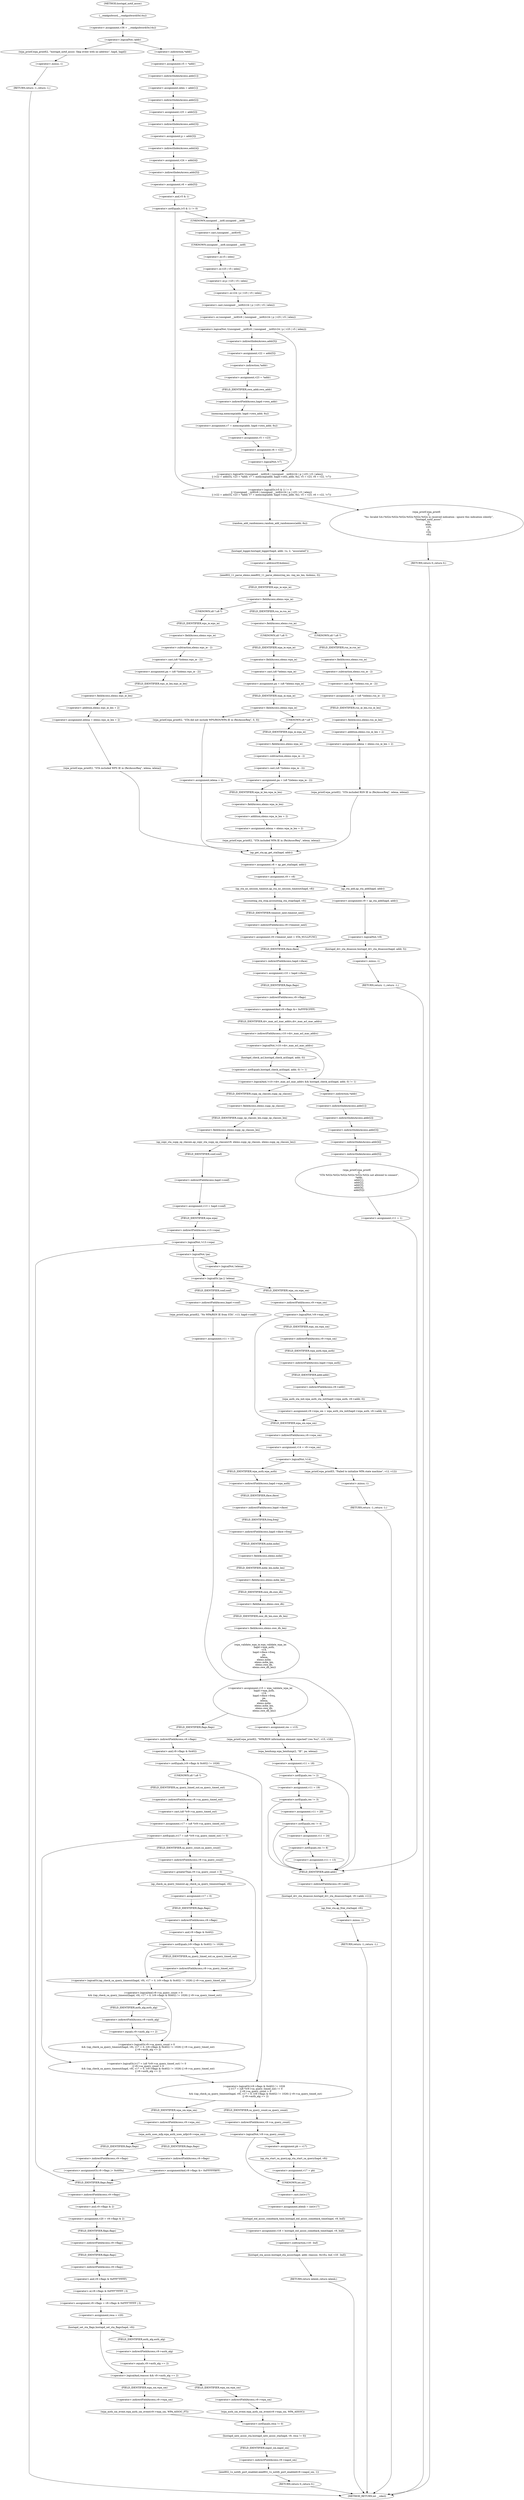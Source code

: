 digraph hostapd_notif_assoc {  
"1000168" [label = "(<operator>.assignment,v36 = __readgsdword(0x14u))" ]
"1000170" [label = "(__readgsdword,__readgsdword(0x14u))" ]
"1000173" [label = "(<operator>.logicalNot,!addr)" ]
"1000176" [label = "(wpa_printf,wpa_printf(2, \"hostapd_notif_assoc: Skip event with no address\", hapd, hapd))" ]
"1000181" [label = "(RETURN,return -1;,return -1;)" ]
"1000182" [label = "(<operator>.minus,-1)" ]
"1000184" [label = "(<operator>.assignment,v5 = *addr)" ]
"1000186" [label = "(<operator>.indirection,*addr)" ]
"1000188" [label = "(<operator>.assignment,ielen = addr[1])" ]
"1000190" [label = "(<operator>.indirectIndexAccess,addr[1])" ]
"1000193" [label = "(<operator>.assignment,v25 = addr[2])" ]
"1000195" [label = "(<operator>.indirectIndexAccess,addr[2])" ]
"1000198" [label = "(<operator>.assignment,p = addr[3])" ]
"1000200" [label = "(<operator>.indirectIndexAccess,addr[3])" ]
"1000203" [label = "(<operator>.assignment,v24 = addr[4])" ]
"1000205" [label = "(<operator>.indirectIndexAccess,addr[4])" ]
"1000208" [label = "(<operator>.assignment,v6 = addr[5])" ]
"1000210" [label = "(<operator>.indirectIndexAccess,addr[5])" ]
"1000214" [label = "(<operator>.logicalOr,(v5 & 1) != 0\n    || !((unsigned __int8)v6 | (unsigned __int8)(v24 | p | v25 | v5 | ielen))\n    || (v22 = addr[5], v23 = *addr, v7 = memcmp(addr, hapd->own_addr, 6u), v5 = v23, v6 = v22, !v7))" ]
"1000215" [label = "(<operator>.notEquals,(v5 & 1) != 0)" ]
"1000216" [label = "(<operator>.and,v5 & 1)" ]
"1000220" [label = "(<operator>.logicalOr,!((unsigned __int8)v6 | (unsigned __int8)(v24 | p | v25 | v5 | ielen))\n    || (v22 = addr[5], v23 = *addr, v7 = memcmp(addr, hapd->own_addr, 6u), v5 = v23, v6 = v22, !v7))" ]
"1000221" [label = "(<operator>.logicalNot,!((unsigned __int8)v6 | (unsigned __int8)(v24 | p | v25 | v5 | ielen)))" ]
"1000222" [label = "(<operator>.or,(unsigned __int8)v6 | (unsigned __int8)(v24 | p | v25 | v5 | ielen))" ]
"1000223" [label = "(<operator>.cast,(unsigned __int8)v6)" ]
"1000224" [label = "(UNKNOWN,unsigned __int8,unsigned __int8)" ]
"1000226" [label = "(<operator>.cast,(unsigned __int8)(v24 | p | v25 | v5 | ielen))" ]
"1000227" [label = "(UNKNOWN,unsigned __int8,unsigned __int8)" ]
"1000228" [label = "(<operator>.or,v24 | p | v25 | v5 | ielen)" ]
"1000230" [label = "(<operator>.or,p | v25 | v5 | ielen)" ]
"1000232" [label = "(<operator>.or,v25 | v5 | ielen)" ]
"1000234" [label = "(<operator>.or,v5 | ielen)" ]
"1000238" [label = "(<operator>.assignment,v22 = addr[5])" ]
"1000240" [label = "(<operator>.indirectIndexAccess,addr[5])" ]
"1000244" [label = "(<operator>.assignment,v23 = *addr)" ]
"1000246" [label = "(<operator>.indirection,*addr)" ]
"1000249" [label = "(<operator>.assignment,v7 = memcmp(addr, hapd->own_addr, 6u))" ]
"1000251" [label = "(memcmp,memcmp(addr, hapd->own_addr, 6u))" ]
"1000253" [label = "(<operator>.indirectFieldAccess,hapd->own_addr)" ]
"1000255" [label = "(FIELD_IDENTIFIER,own_addr,own_addr)" ]
"1000258" [label = "(<operator>.assignment,v5 = v23)" ]
"1000262" [label = "(<operator>.assignment,v6 = v22)" ]
"1000265" [label = "(<operator>.logicalNot,!v7)" ]
"1000268" [label = "(wpa_printf,wpa_printf(\n      2,\n      \"%s: Invalid SA=%02x:%02x:%02x:%02x:%02x:%02x in received indication - ignore this indication silently\",\n      \"hostapd_notif_assoc\",\n      v5,\n      ielen,\n      v25,\n      p,\n      v24,\n      v6))" ]
"1000278" [label = "(RETURN,return 0;,return 0;)" ]
"1000280" [label = "(random_add_randomness,random_add_randomness(addr, 6u))" ]
"1000283" [label = "(hostapd_logger,hostapd_logger(hapd, addr, 1u, 2, \"associated\"))" ]
"1000289" [label = "(ieee802_11_parse_elems,ieee802_11_parse_elems(req_ies, req_ies_len, &elems, 0))" ]
"1000292" [label = "(<operator>.addressOf,&elems)" ]
"1000296" [label = "(<operator>.fieldAccess,elems.wps_ie)" ]
"1000298" [label = "(FIELD_IDENTIFIER,wps_ie,wps_ie)" ]
"1000300" [label = "(<operator>.assignment,pa = (u8 *)(elems.wps_ie - 2))" ]
"1000302" [label = "(<operator>.cast,(u8 *)(elems.wps_ie - 2))" ]
"1000303" [label = "(UNKNOWN,u8 *,u8 *)" ]
"1000304" [label = "(<operator>.subtraction,elems.wps_ie - 2)" ]
"1000305" [label = "(<operator>.fieldAccess,elems.wps_ie)" ]
"1000307" [label = "(FIELD_IDENTIFIER,wps_ie,wps_ie)" ]
"1000309" [label = "(<operator>.assignment,ielena = elems.wps_ie_len + 2)" ]
"1000311" [label = "(<operator>.addition,elems.wps_ie_len + 2)" ]
"1000312" [label = "(<operator>.fieldAccess,elems.wps_ie_len)" ]
"1000314" [label = "(FIELD_IDENTIFIER,wps_ie_len,wps_ie_len)" ]
"1000316" [label = "(wpa_printf,wpa_printf(2, \"STA included WPS IE in (Re)AssocReq\", ielena, ielena))" ]
"1000323" [label = "(<operator>.fieldAccess,elems.rsn_ie)" ]
"1000325" [label = "(FIELD_IDENTIFIER,rsn_ie,rsn_ie)" ]
"1000327" [label = "(<operator>.assignment,pa = (u8 *)(elems.rsn_ie - 2))" ]
"1000329" [label = "(<operator>.cast,(u8 *)(elems.rsn_ie - 2))" ]
"1000330" [label = "(UNKNOWN,u8 *,u8 *)" ]
"1000331" [label = "(<operator>.subtraction,elems.rsn_ie - 2)" ]
"1000332" [label = "(<operator>.fieldAccess,elems.rsn_ie)" ]
"1000334" [label = "(FIELD_IDENTIFIER,rsn_ie,rsn_ie)" ]
"1000336" [label = "(<operator>.assignment,ielena = elems.rsn_ie_len + 2)" ]
"1000338" [label = "(<operator>.addition,elems.rsn_ie_len + 2)" ]
"1000339" [label = "(<operator>.fieldAccess,elems.rsn_ie_len)" ]
"1000341" [label = "(FIELD_IDENTIFIER,rsn_ie_len,rsn_ie_len)" ]
"1000343" [label = "(wpa_printf,wpa_printf(2, \"STA included RSN IE in (Re)AssocReq\", ielena, ielena))" ]
"1000350" [label = "(<operator>.assignment,pa = (u8 *)elems.wpa_ie)" ]
"1000352" [label = "(<operator>.cast,(u8 *)elems.wpa_ie)" ]
"1000353" [label = "(UNKNOWN,u8 *,u8 *)" ]
"1000354" [label = "(<operator>.fieldAccess,elems.wpa_ie)" ]
"1000356" [label = "(FIELD_IDENTIFIER,wpa_ie,wpa_ie)" ]
"1000358" [label = "(<operator>.fieldAccess,elems.wpa_ie)" ]
"1000360" [label = "(FIELD_IDENTIFIER,wpa_ie,wpa_ie)" ]
"1000362" [label = "(<operator>.assignment,pa = (u8 *)(elems.wpa_ie - 2))" ]
"1000364" [label = "(<operator>.cast,(u8 *)(elems.wpa_ie - 2))" ]
"1000365" [label = "(UNKNOWN,u8 *,u8 *)" ]
"1000366" [label = "(<operator>.subtraction,elems.wpa_ie - 2)" ]
"1000367" [label = "(<operator>.fieldAccess,elems.wpa_ie)" ]
"1000369" [label = "(FIELD_IDENTIFIER,wpa_ie,wpa_ie)" ]
"1000371" [label = "(<operator>.assignment,ielena = elems.wpa_ie_len + 2)" ]
"1000373" [label = "(<operator>.addition,elems.wpa_ie_len + 2)" ]
"1000374" [label = "(<operator>.fieldAccess,elems.wpa_ie_len)" ]
"1000376" [label = "(FIELD_IDENTIFIER,wpa_ie_len,wpa_ie_len)" ]
"1000378" [label = "(wpa_printf,wpa_printf(2, \"STA included WPA IE in (Re)AssocReq\", ielena, ielena))" ]
"1000385" [label = "(wpa_printf,wpa_printf(2, \"STA did not include WPS/RSN/WPA IE in (Re)AssocReq\", 0, 0))" ]
"1000390" [label = "(<operator>.assignment,ielena = 0)" ]
"1000393" [label = "(<operator>.assignment,v8 = ap_get_sta(hapd, addr))" ]
"1000395" [label = "(ap_get_sta,ap_get_sta(hapd, addr))" ]
"1000398" [label = "(<operator>.assignment,v9 = v8)" ]
"1000404" [label = "(ap_sta_no_session_timeout,ap_sta_no_session_timeout(hapd, v8))" ]
"1000407" [label = "(accounting_sta_stop,accounting_sta_stop(hapd, v9))" ]
"1000410" [label = "(<operator>.assignment,v9->timeout_next = STA_NULLFUNC)" ]
"1000411" [label = "(<operator>.indirectFieldAccess,v9->timeout_next)" ]
"1000413" [label = "(FIELD_IDENTIFIER,timeout_next,timeout_next)" ]
"1000417" [label = "(<operator>.assignment,v9 = ap_sta_add(hapd, addr))" ]
"1000419" [label = "(ap_sta_add,ap_sta_add(hapd, addr))" ]
"1000423" [label = "(<operator>.logicalNot,!v9)" ]
"1000426" [label = "(hostapd_drv_sta_disassoc,hostapd_drv_sta_disassoc(hapd, addr, 5))" ]
"1000430" [label = "(RETURN,return -1;,return -1;)" ]
"1000431" [label = "(<operator>.minus,-1)" ]
"1000433" [label = "(<operator>.assignment,v10 = hapd->iface)" ]
"1000435" [label = "(<operator>.indirectFieldAccess,hapd->iface)" ]
"1000437" [label = "(FIELD_IDENTIFIER,iface,iface)" ]
"1000438" [label = "(<operators>.assignmentAnd,v9->flags &= 0xFFFECFFF)" ]
"1000439" [label = "(<operator>.indirectFieldAccess,v9->flags)" ]
"1000441" [label = "(FIELD_IDENTIFIER,flags,flags)" ]
"1000444" [label = "(<operator>.logicalAnd,!v10->drv_max_acl_mac_addrs && hostapd_check_acl(hapd, addr, 0) != 1)" ]
"1000445" [label = "(<operator>.logicalNot,!v10->drv_max_acl_mac_addrs)" ]
"1000446" [label = "(<operator>.indirectFieldAccess,v10->drv_max_acl_mac_addrs)" ]
"1000448" [label = "(FIELD_IDENTIFIER,drv_max_acl_mac_addrs,drv_max_acl_mac_addrs)" ]
"1000449" [label = "(<operator>.notEquals,hostapd_check_acl(hapd, addr, 0) != 1)" ]
"1000450" [label = "(hostapd_check_acl,hostapd_check_acl(hapd, addr, 0))" ]
"1000456" [label = "(wpa_printf,wpa_printf(\n      3,\n      \"STA %02x:%02x:%02x:%02x:%02x:%02x not allowed to connect\",\n      *addr,\n      addr[1],\n      addr[2],\n      addr[3],\n      addr[4],\n      addr[5]))" ]
"1000459" [label = "(<operator>.indirection,*addr)" ]
"1000461" [label = "(<operator>.indirectIndexAccess,addr[1])" ]
"1000464" [label = "(<operator>.indirectIndexAccess,addr[2])" ]
"1000467" [label = "(<operator>.indirectIndexAccess,addr[3])" ]
"1000470" [label = "(<operator>.indirectIndexAccess,addr[4])" ]
"1000473" [label = "(<operator>.indirectIndexAccess,addr[5])" ]
"1000476" [label = "(<operator>.assignment,v11 = 1)" ]
"1000480" [label = "(hostapd_drv_sta_disassoc,hostapd_drv_sta_disassoc(hapd, v9->addr, v11))" ]
"1000482" [label = "(<operator>.indirectFieldAccess,v9->addr)" ]
"1000484" [label = "(FIELD_IDENTIFIER,addr,addr)" ]
"1000486" [label = "(ap_free_sta,ap_free_sta(hapd, v9))" ]
"1000489" [label = "(RETURN,return -1;,return -1;)" ]
"1000490" [label = "(<operator>.minus,-1)" ]
"1000492" [label = "(ap_copy_sta_supp_op_classes,ap_copy_sta_supp_op_classes(v9, elems.supp_op_classes, elems.supp_op_classes_len))" ]
"1000494" [label = "(<operator>.fieldAccess,elems.supp_op_classes)" ]
"1000496" [label = "(FIELD_IDENTIFIER,supp_op_classes,supp_op_classes)" ]
"1000497" [label = "(<operator>.fieldAccess,elems.supp_op_classes_len)" ]
"1000499" [label = "(FIELD_IDENTIFIER,supp_op_classes_len,supp_op_classes_len)" ]
"1000500" [label = "(<operator>.assignment,v13 = hapd->conf)" ]
"1000502" [label = "(<operator>.indirectFieldAccess,hapd->conf)" ]
"1000504" [label = "(FIELD_IDENTIFIER,conf,conf)" ]
"1000506" [label = "(<operator>.logicalNot,!v13->wpa)" ]
"1000507" [label = "(<operator>.indirectFieldAccess,v13->wpa)" ]
"1000509" [label = "(FIELD_IDENTIFIER,wpa,wpa)" ]
"1000512" [label = "(<operator>.assignment,v20 = v9->flags & 2)" ]
"1000514" [label = "(<operator>.and,v9->flags & 2)" ]
"1000515" [label = "(<operator>.indirectFieldAccess,v9->flags)" ]
"1000517" [label = "(FIELD_IDENTIFIER,flags,flags)" ]
"1000519" [label = "(<operator>.assignment,v9->flags = v9->flags & 0xFFF7FFFF | 3)" ]
"1000520" [label = "(<operator>.indirectFieldAccess,v9->flags)" ]
"1000522" [label = "(FIELD_IDENTIFIER,flags,flags)" ]
"1000523" [label = "(<operator>.or,v9->flags & 0xFFF7FFFF | 3)" ]
"1000524" [label = "(<operator>.and,v9->flags & 0xFFF7FFFF)" ]
"1000525" [label = "(<operator>.indirectFieldAccess,v9->flags)" ]
"1000527" [label = "(FIELD_IDENTIFIER,flags,flags)" ]
"1000530" [label = "(<operator>.assignment,resa = v20)" ]
"1000533" [label = "(hostapd_set_sta_flags,hostapd_set_sta_flags(hapd, v9))" ]
"1000537" [label = "(<operator>.logicalAnd,reassoc && v9->auth_alg == 2)" ]
"1000539" [label = "(<operator>.equals,v9->auth_alg == 2)" ]
"1000540" [label = "(<operator>.indirectFieldAccess,v9->auth_alg)" ]
"1000542" [label = "(FIELD_IDENTIFIER,auth_alg,auth_alg)" ]
"1000544" [label = "(wpa_auth_sm_event,wpa_auth_sm_event(v9->wpa_sm, WPA_ASSOC_FT))" ]
"1000545" [label = "(<operator>.indirectFieldAccess,v9->wpa_sm)" ]
"1000547" [label = "(FIELD_IDENTIFIER,wpa_sm,wpa_sm)" ]
"1000550" [label = "(wpa_auth_sm_event,wpa_auth_sm_event(v9->wpa_sm, WPA_ASSOC))" ]
"1000551" [label = "(<operator>.indirectFieldAccess,v9->wpa_sm)" ]
"1000553" [label = "(FIELD_IDENTIFIER,wpa_sm,wpa_sm)" ]
"1000555" [label = "(hostapd_new_assoc_sta,hostapd_new_assoc_sta(hapd, v9, resa != 0))" ]
"1000558" [label = "(<operator>.notEquals,resa != 0)" ]
"1000561" [label = "(ieee802_1x_notify_port_enabled,ieee802_1x_notify_port_enabled(v9->eapol_sm, 1))" ]
"1000562" [label = "(<operator>.indirectFieldAccess,v9->eapol_sm)" ]
"1000564" [label = "(FIELD_IDENTIFIER,eapol_sm,eapol_sm)" ]
"1000566" [label = "(RETURN,return 0;,return 0;)" ]
"1000569" [label = "(<operator>.logicalOr,!pa || !ielena)" ]
"1000570" [label = "(<operator>.logicalNot,!pa)" ]
"1000572" [label = "(<operator>.logicalNot,!ielena)" ]
"1000575" [label = "(wpa_printf,wpa_printf(2, \"No WPA/RSN IE from STA\", v13, hapd->conf))" ]
"1000579" [label = "(<operator>.indirectFieldAccess,hapd->conf)" ]
"1000581" [label = "(FIELD_IDENTIFIER,conf,conf)" ]
"1000582" [label = "(<operator>.assignment,v11 = 13)" ]
"1000587" [label = "(<operator>.logicalNot,!v9->wpa_sm)" ]
"1000588" [label = "(<operator>.indirectFieldAccess,v9->wpa_sm)" ]
"1000590" [label = "(FIELD_IDENTIFIER,wpa_sm,wpa_sm)" ]
"1000591" [label = "(<operator>.assignment,v9->wpa_sm = wpa_auth_sta_init(hapd->wpa_auth, v9->addr, 0))" ]
"1000592" [label = "(<operator>.indirectFieldAccess,v9->wpa_sm)" ]
"1000594" [label = "(FIELD_IDENTIFIER,wpa_sm,wpa_sm)" ]
"1000595" [label = "(wpa_auth_sta_init,wpa_auth_sta_init(hapd->wpa_auth, v9->addr, 0))" ]
"1000596" [label = "(<operator>.indirectFieldAccess,hapd->wpa_auth)" ]
"1000598" [label = "(FIELD_IDENTIFIER,wpa_auth,wpa_auth)" ]
"1000599" [label = "(<operator>.indirectFieldAccess,v9->addr)" ]
"1000601" [label = "(FIELD_IDENTIFIER,addr,addr)" ]
"1000603" [label = "(<operator>.assignment,v14 = v9->wpa_sm)" ]
"1000605" [label = "(<operator>.indirectFieldAccess,v9->wpa_sm)" ]
"1000607" [label = "(FIELD_IDENTIFIER,wpa_sm,wpa_sm)" ]
"1000609" [label = "(<operator>.logicalNot,!v14)" ]
"1000612" [label = "(wpa_printf,wpa_printf(5, \"Failed to initialize WPA state machine\", v12, v12))" ]
"1000617" [label = "(RETURN,return -1;,return -1;)" ]
"1000618" [label = "(<operator>.minus,-1)" ]
"1000620" [label = "(<operator>.assignment,v15 = wpa_validate_wpa_ie(\n          hapd->wpa_auth,\n          v14,\n          hapd->iface->freq,\n          pa,\n          ielena,\n          elems.mdie,\n          elems.mdie_len,\n          elems.owe_dh,\n          elems.owe_dh_len))" ]
"1000622" [label = "(wpa_validate_wpa_ie,wpa_validate_wpa_ie(\n          hapd->wpa_auth,\n          v14,\n          hapd->iface->freq,\n          pa,\n          ielena,\n          elems.mdie,\n          elems.mdie_len,\n          elems.owe_dh,\n          elems.owe_dh_len))" ]
"1000623" [label = "(<operator>.indirectFieldAccess,hapd->wpa_auth)" ]
"1000625" [label = "(FIELD_IDENTIFIER,wpa_auth,wpa_auth)" ]
"1000627" [label = "(<operator>.indirectFieldAccess,hapd->iface->freq)" ]
"1000628" [label = "(<operator>.indirectFieldAccess,hapd->iface)" ]
"1000630" [label = "(FIELD_IDENTIFIER,iface,iface)" ]
"1000631" [label = "(FIELD_IDENTIFIER,freq,freq)" ]
"1000634" [label = "(<operator>.fieldAccess,elems.mdie)" ]
"1000636" [label = "(FIELD_IDENTIFIER,mdie,mdie)" ]
"1000637" [label = "(<operator>.fieldAccess,elems.mdie_len)" ]
"1000639" [label = "(FIELD_IDENTIFIER,mdie_len,mdie_len)" ]
"1000640" [label = "(<operator>.fieldAccess,elems.owe_dh)" ]
"1000642" [label = "(FIELD_IDENTIFIER,owe_dh,owe_dh)" ]
"1000643" [label = "(<operator>.fieldAccess,elems.owe_dh_len)" ]
"1000645" [label = "(FIELD_IDENTIFIER,owe_dh_len,owe_dh_len)" ]
"1000649" [label = "(<operator>.assignment,res = v15)" ]
"1000652" [label = "(wpa_printf,wpa_printf(2, \"WPA/RSN information element rejected? (res %u)\", v15, v16))" ]
"1000657" [label = "(wpa_hexdump,wpa_hexdump(2, \"IE\", pa, ielena))" ]
"1000662" [label = "(<operator>.assignment,v11 = 18)" ]
"1000666" [label = "(<operator>.notEquals,res != 2)" ]
"1000670" [label = "(<operator>.assignment,v11 = 19)" ]
"1000674" [label = "(<operator>.notEquals,res != 3)" ]
"1000678" [label = "(<operator>.assignment,v11 = 20)" ]
"1000682" [label = "(<operator>.notEquals,res != 4)" ]
"1000686" [label = "(<operator>.assignment,v11 = 24)" ]
"1000690" [label = "(<operator>.notEquals,res != 8)" ]
"1000693" [label = "(<operator>.assignment,v11 = 13)" ]
"1000698" [label = "(<operator>.logicalOr,(v9->flags & 0x402) != 1026\n    || (v17 = (u8 *)v9->sa_query_timed_out) != 0\n    || v9->sa_query_count > 0\n    && ((ap_check_sa_query_timeout(hapd, v9), v17 = 0, (v9->flags & 0x402) != 1026) || v9->sa_query_timed_out)\n    || v9->auth_alg == 2)" ]
"1000699" [label = "(<operator>.notEquals,(v9->flags & 0x402) != 1026)" ]
"1000700" [label = "(<operator>.and,v9->flags & 0x402)" ]
"1000701" [label = "(<operator>.indirectFieldAccess,v9->flags)" ]
"1000703" [label = "(FIELD_IDENTIFIER,flags,flags)" ]
"1000706" [label = "(<operator>.logicalOr,(v17 = (u8 *)v9->sa_query_timed_out) != 0\n    || v9->sa_query_count > 0\n    && ((ap_check_sa_query_timeout(hapd, v9), v17 = 0, (v9->flags & 0x402) != 1026) || v9->sa_query_timed_out)\n    || v9->auth_alg == 2)" ]
"1000707" [label = "(<operator>.notEquals,(v17 = (u8 *)v9->sa_query_timed_out) != 0)" ]
"1000708" [label = "(<operator>.assignment,v17 = (u8 *)v9->sa_query_timed_out)" ]
"1000710" [label = "(<operator>.cast,(u8 *)v9->sa_query_timed_out)" ]
"1000711" [label = "(UNKNOWN,u8 *,u8 *)" ]
"1000712" [label = "(<operator>.indirectFieldAccess,v9->sa_query_timed_out)" ]
"1000714" [label = "(FIELD_IDENTIFIER,sa_query_timed_out,sa_query_timed_out)" ]
"1000716" [label = "(<operator>.logicalOr,v9->sa_query_count > 0\n    && ((ap_check_sa_query_timeout(hapd, v9), v17 = 0, (v9->flags & 0x402) != 1026) || v9->sa_query_timed_out)\n    || v9->auth_alg == 2)" ]
"1000717" [label = "(<operator>.logicalAnd,v9->sa_query_count > 0\n    && ((ap_check_sa_query_timeout(hapd, v9), v17 = 0, (v9->flags & 0x402) != 1026) || v9->sa_query_timed_out))" ]
"1000718" [label = "(<operator>.greaterThan,v9->sa_query_count > 0)" ]
"1000719" [label = "(<operator>.indirectFieldAccess,v9->sa_query_count)" ]
"1000721" [label = "(FIELD_IDENTIFIER,sa_query_count,sa_query_count)" ]
"1000723" [label = "(<operator>.logicalOr,(ap_check_sa_query_timeout(hapd, v9), v17 = 0, (v9->flags & 0x402) != 1026) || v9->sa_query_timed_out)" ]
"1000725" [label = "(ap_check_sa_query_timeout,ap_check_sa_query_timeout(hapd, v9))" ]
"1000729" [label = "(<operator>.assignment,v17 = 0)" ]
"1000732" [label = "(<operator>.notEquals,(v9->flags & 0x402) != 1026)" ]
"1000733" [label = "(<operator>.and,v9->flags & 0x402)" ]
"1000734" [label = "(<operator>.indirectFieldAccess,v9->flags)" ]
"1000736" [label = "(FIELD_IDENTIFIER,flags,flags)" ]
"1000739" [label = "(<operator>.indirectFieldAccess,v9->sa_query_timed_out)" ]
"1000741" [label = "(FIELD_IDENTIFIER,sa_query_timed_out,sa_query_timed_out)" ]
"1000742" [label = "(<operator>.equals,v9->auth_alg == 2)" ]
"1000743" [label = "(<operator>.indirectFieldAccess,v9->auth_alg)" ]
"1000745" [label = "(FIELD_IDENTIFIER,auth_alg,auth_alg)" ]
"1000749" [label = "(wpa_auth_uses_mfp,wpa_auth_uses_mfp(v9->wpa_sm))" ]
"1000750" [label = "(<operator>.indirectFieldAccess,v9->wpa_sm)" ]
"1000752" [label = "(FIELD_IDENTIFIER,wpa_sm,wpa_sm)" ]
"1000753" [label = "(<operators>.assignmentOr,v9->flags |= 0x400u)" ]
"1000754" [label = "(<operator>.indirectFieldAccess,v9->flags)" ]
"1000756" [label = "(FIELD_IDENTIFIER,flags,flags)" ]
"1000759" [label = "(<operators>.assignmentAnd,v9->flags &= 0xFFFFFBFF)" ]
"1000760" [label = "(<operator>.indirectFieldAccess,v9->flags)" ]
"1000762" [label = "(FIELD_IDENTIFIER,flags,flags)" ]
"1000766" [label = "(<operator>.logicalNot,!v9->sa_query_count)" ]
"1000767" [label = "(<operator>.indirectFieldAccess,v9->sa_query_count)" ]
"1000769" [label = "(FIELD_IDENTIFIER,sa_query_count,sa_query_count)" ]
"1000771" [label = "(<operator>.assignment,pb = v17)" ]
"1000774" [label = "(ap_sta_start_sa_query,ap_sta_start_sa_query(hapd, v9))" ]
"1000777" [label = "(<operator>.assignment,v17 = pb)" ]
"1000780" [label = "(<operator>.assignment,ielenb = (int)v17)" ]
"1000782" [label = "(<operator>.cast,(int)v17)" ]
"1000783" [label = "(UNKNOWN,int,int)" ]
"1000785" [label = "(<operator>.assignment,v18 = hostapd_eid_assoc_comeback_time(hapd, v9, buf))" ]
"1000787" [label = "(hostapd_eid_assoc_comeback_time,hostapd_eid_assoc_comeback_time(hapd, v9, buf))" ]
"1000791" [label = "(hostapd_sta_assoc,hostapd_sta_assoc(hapd, addr, reassoc, 0x1Eu, buf, v18 - buf))" ]
"1000797" [label = "(<operator>.subtraction,v18 - buf)" ]
"1000800" [label = "(RETURN,return ielenb;,return ielenb;)" ]
"1000131" [label = "(METHOD,hostapd_notif_assoc)" ]
"1000802" [label = "(METHOD_RETURN,int __cdecl)" ]
  "1000168" -> "1000173" 
  "1000170" -> "1000168" 
  "1000173" -> "1000176" 
  "1000173" -> "1000186" 
  "1000176" -> "1000182" 
  "1000181" -> "1000802" 
  "1000182" -> "1000181" 
  "1000184" -> "1000190" 
  "1000186" -> "1000184" 
  "1000188" -> "1000195" 
  "1000190" -> "1000188" 
  "1000193" -> "1000200" 
  "1000195" -> "1000193" 
  "1000198" -> "1000205" 
  "1000200" -> "1000198" 
  "1000203" -> "1000210" 
  "1000205" -> "1000203" 
  "1000208" -> "1000216" 
  "1000210" -> "1000208" 
  "1000214" -> "1000268" 
  "1000214" -> "1000280" 
  "1000215" -> "1000224" 
  "1000215" -> "1000214" 
  "1000216" -> "1000215" 
  "1000220" -> "1000214" 
  "1000221" -> "1000220" 
  "1000221" -> "1000240" 
  "1000222" -> "1000221" 
  "1000223" -> "1000227" 
  "1000224" -> "1000223" 
  "1000226" -> "1000222" 
  "1000227" -> "1000234" 
  "1000228" -> "1000226" 
  "1000230" -> "1000228" 
  "1000232" -> "1000230" 
  "1000234" -> "1000232" 
  "1000238" -> "1000246" 
  "1000240" -> "1000238" 
  "1000244" -> "1000255" 
  "1000246" -> "1000244" 
  "1000249" -> "1000258" 
  "1000251" -> "1000249" 
  "1000253" -> "1000251" 
  "1000255" -> "1000253" 
  "1000258" -> "1000262" 
  "1000262" -> "1000265" 
  "1000265" -> "1000220" 
  "1000268" -> "1000278" 
  "1000278" -> "1000802" 
  "1000280" -> "1000283" 
  "1000283" -> "1000292" 
  "1000289" -> "1000298" 
  "1000292" -> "1000289" 
  "1000296" -> "1000303" 
  "1000296" -> "1000325" 
  "1000298" -> "1000296" 
  "1000300" -> "1000314" 
  "1000302" -> "1000300" 
  "1000303" -> "1000307" 
  "1000304" -> "1000302" 
  "1000305" -> "1000304" 
  "1000307" -> "1000305" 
  "1000309" -> "1000316" 
  "1000311" -> "1000309" 
  "1000312" -> "1000311" 
  "1000314" -> "1000312" 
  "1000316" -> "1000395" 
  "1000323" -> "1000330" 
  "1000323" -> "1000353" 
  "1000325" -> "1000323" 
  "1000327" -> "1000341" 
  "1000329" -> "1000327" 
  "1000330" -> "1000334" 
  "1000331" -> "1000329" 
  "1000332" -> "1000331" 
  "1000334" -> "1000332" 
  "1000336" -> "1000343" 
  "1000338" -> "1000336" 
  "1000339" -> "1000338" 
  "1000341" -> "1000339" 
  "1000343" -> "1000395" 
  "1000350" -> "1000360" 
  "1000352" -> "1000350" 
  "1000353" -> "1000356" 
  "1000354" -> "1000352" 
  "1000356" -> "1000354" 
  "1000358" -> "1000365" 
  "1000358" -> "1000385" 
  "1000360" -> "1000358" 
  "1000362" -> "1000376" 
  "1000364" -> "1000362" 
  "1000365" -> "1000369" 
  "1000366" -> "1000364" 
  "1000367" -> "1000366" 
  "1000369" -> "1000367" 
  "1000371" -> "1000378" 
  "1000373" -> "1000371" 
  "1000374" -> "1000373" 
  "1000376" -> "1000374" 
  "1000378" -> "1000395" 
  "1000385" -> "1000390" 
  "1000390" -> "1000395" 
  "1000393" -> "1000398" 
  "1000395" -> "1000393" 
  "1000398" -> "1000404" 
  "1000398" -> "1000419" 
  "1000404" -> "1000407" 
  "1000407" -> "1000413" 
  "1000410" -> "1000437" 
  "1000411" -> "1000410" 
  "1000413" -> "1000411" 
  "1000417" -> "1000423" 
  "1000419" -> "1000417" 
  "1000423" -> "1000426" 
  "1000423" -> "1000437" 
  "1000426" -> "1000431" 
  "1000430" -> "1000802" 
  "1000431" -> "1000430" 
  "1000433" -> "1000441" 
  "1000435" -> "1000433" 
  "1000437" -> "1000435" 
  "1000438" -> "1000448" 
  "1000439" -> "1000438" 
  "1000441" -> "1000439" 
  "1000444" -> "1000459" 
  "1000444" -> "1000496" 
  "1000445" -> "1000444" 
  "1000445" -> "1000450" 
  "1000446" -> "1000445" 
  "1000448" -> "1000446" 
  "1000449" -> "1000444" 
  "1000450" -> "1000449" 
  "1000456" -> "1000476" 
  "1000459" -> "1000461" 
  "1000461" -> "1000464" 
  "1000464" -> "1000467" 
  "1000467" -> "1000470" 
  "1000470" -> "1000473" 
  "1000473" -> "1000456" 
  "1000476" -> "1000484" 
  "1000480" -> "1000486" 
  "1000482" -> "1000480" 
  "1000484" -> "1000482" 
  "1000486" -> "1000490" 
  "1000489" -> "1000802" 
  "1000490" -> "1000489" 
  "1000492" -> "1000504" 
  "1000494" -> "1000499" 
  "1000496" -> "1000494" 
  "1000497" -> "1000492" 
  "1000499" -> "1000497" 
  "1000500" -> "1000509" 
  "1000502" -> "1000500" 
  "1000504" -> "1000502" 
  "1000506" -> "1000517" 
  "1000506" -> "1000570" 
  "1000507" -> "1000506" 
  "1000509" -> "1000507" 
  "1000512" -> "1000522" 
  "1000514" -> "1000512" 
  "1000515" -> "1000514" 
  "1000517" -> "1000515" 
  "1000519" -> "1000530" 
  "1000520" -> "1000527" 
  "1000522" -> "1000520" 
  "1000523" -> "1000519" 
  "1000524" -> "1000523" 
  "1000525" -> "1000524" 
  "1000527" -> "1000525" 
  "1000530" -> "1000533" 
  "1000533" -> "1000537" 
  "1000533" -> "1000542" 
  "1000537" -> "1000547" 
  "1000537" -> "1000553" 
  "1000539" -> "1000537" 
  "1000540" -> "1000539" 
  "1000542" -> "1000540" 
  "1000544" -> "1000558" 
  "1000545" -> "1000544" 
  "1000547" -> "1000545" 
  "1000550" -> "1000558" 
  "1000551" -> "1000550" 
  "1000553" -> "1000551" 
  "1000555" -> "1000564" 
  "1000558" -> "1000555" 
  "1000561" -> "1000566" 
  "1000562" -> "1000561" 
  "1000564" -> "1000562" 
  "1000566" -> "1000802" 
  "1000569" -> "1000581" 
  "1000569" -> "1000590" 
  "1000570" -> "1000569" 
  "1000570" -> "1000572" 
  "1000572" -> "1000569" 
  "1000575" -> "1000582" 
  "1000579" -> "1000575" 
  "1000581" -> "1000579" 
  "1000582" -> "1000484" 
  "1000587" -> "1000594" 
  "1000587" -> "1000607" 
  "1000588" -> "1000587" 
  "1000590" -> "1000588" 
  "1000591" -> "1000607" 
  "1000592" -> "1000598" 
  "1000594" -> "1000592" 
  "1000595" -> "1000591" 
  "1000596" -> "1000601" 
  "1000598" -> "1000596" 
  "1000599" -> "1000595" 
  "1000601" -> "1000599" 
  "1000603" -> "1000609" 
  "1000605" -> "1000603" 
  "1000607" -> "1000605" 
  "1000609" -> "1000612" 
  "1000609" -> "1000625" 
  "1000612" -> "1000618" 
  "1000617" -> "1000802" 
  "1000618" -> "1000617" 
  "1000620" -> "1000649" 
  "1000620" -> "1000703" 
  "1000622" -> "1000620" 
  "1000623" -> "1000630" 
  "1000625" -> "1000623" 
  "1000627" -> "1000636" 
  "1000628" -> "1000631" 
  "1000630" -> "1000628" 
  "1000631" -> "1000627" 
  "1000634" -> "1000639" 
  "1000636" -> "1000634" 
  "1000637" -> "1000642" 
  "1000639" -> "1000637" 
  "1000640" -> "1000645" 
  "1000642" -> "1000640" 
  "1000643" -> "1000622" 
  "1000645" -> "1000643" 
  "1000649" -> "1000652" 
  "1000652" -> "1000657" 
  "1000657" -> "1000662" 
  "1000662" -> "1000666" 
  "1000666" -> "1000670" 
  "1000666" -> "1000484" 
  "1000670" -> "1000674" 
  "1000674" -> "1000678" 
  "1000674" -> "1000484" 
  "1000678" -> "1000682" 
  "1000682" -> "1000686" 
  "1000682" -> "1000484" 
  "1000686" -> "1000690" 
  "1000690" -> "1000693" 
  "1000690" -> "1000484" 
  "1000693" -> "1000484" 
  "1000698" -> "1000752" 
  "1000698" -> "1000769" 
  "1000699" -> "1000698" 
  "1000699" -> "1000711" 
  "1000700" -> "1000699" 
  "1000701" -> "1000700" 
  "1000703" -> "1000701" 
  "1000706" -> "1000698" 
  "1000707" -> "1000706" 
  "1000707" -> "1000721" 
  "1000708" -> "1000707" 
  "1000710" -> "1000708" 
  "1000711" -> "1000714" 
  "1000712" -> "1000710" 
  "1000714" -> "1000712" 
  "1000716" -> "1000706" 
  "1000717" -> "1000716" 
  "1000717" -> "1000745" 
  "1000718" -> "1000717" 
  "1000718" -> "1000725" 
  "1000719" -> "1000718" 
  "1000721" -> "1000719" 
  "1000723" -> "1000717" 
  "1000725" -> "1000729" 
  "1000729" -> "1000736" 
  "1000732" -> "1000723" 
  "1000732" -> "1000741" 
  "1000733" -> "1000732" 
  "1000734" -> "1000733" 
  "1000736" -> "1000734" 
  "1000739" -> "1000723" 
  "1000741" -> "1000739" 
  "1000742" -> "1000716" 
  "1000743" -> "1000742" 
  "1000745" -> "1000743" 
  "1000749" -> "1000756" 
  "1000749" -> "1000762" 
  "1000750" -> "1000749" 
  "1000752" -> "1000750" 
  "1000753" -> "1000517" 
  "1000754" -> "1000753" 
  "1000756" -> "1000754" 
  "1000759" -> "1000517" 
  "1000760" -> "1000759" 
  "1000762" -> "1000760" 
  "1000766" -> "1000771" 
  "1000766" -> "1000783" 
  "1000767" -> "1000766" 
  "1000769" -> "1000767" 
  "1000771" -> "1000774" 
  "1000774" -> "1000777" 
  "1000777" -> "1000783" 
  "1000780" -> "1000787" 
  "1000782" -> "1000780" 
  "1000783" -> "1000782" 
  "1000785" -> "1000797" 
  "1000787" -> "1000785" 
  "1000791" -> "1000800" 
  "1000797" -> "1000791" 
  "1000800" -> "1000802" 
  "1000131" -> "1000170" 
}
